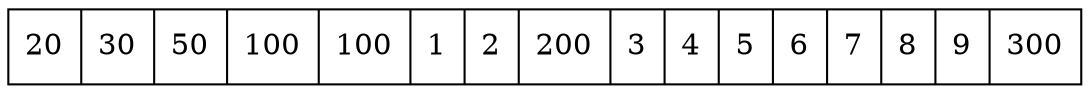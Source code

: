 digraph G{ node [shape = record ];
 rankdir=LR;X[label="{ 20|30|50|100|100|1|2|200|3|4|5|6|7|8|9|300}"]}
